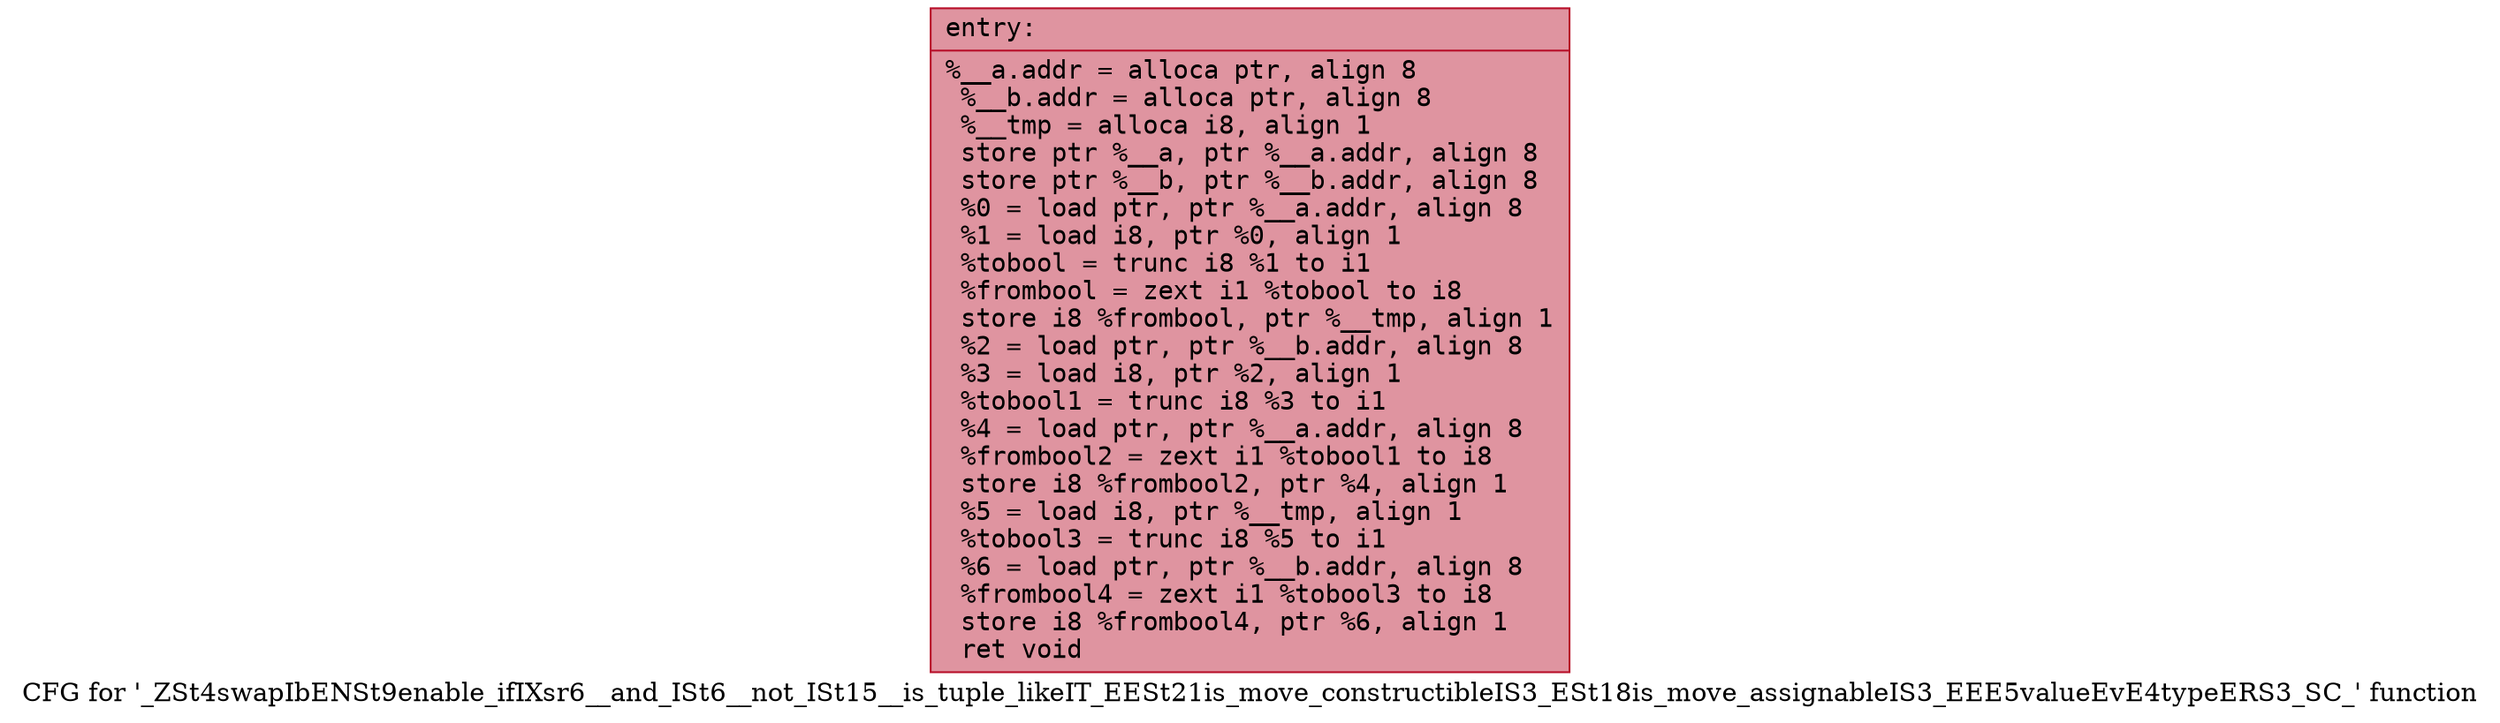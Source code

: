 digraph "CFG for '_ZSt4swapIbENSt9enable_ifIXsr6__and_ISt6__not_ISt15__is_tuple_likeIT_EESt21is_move_constructibleIS3_ESt18is_move_assignableIS3_EEE5valueEvE4typeERS3_SC_' function" {
	label="CFG for '_ZSt4swapIbENSt9enable_ifIXsr6__and_ISt6__not_ISt15__is_tuple_likeIT_EESt21is_move_constructibleIS3_ESt18is_move_assignableIS3_EEE5valueEvE4typeERS3_SC_' function";

	Node0x556c3c7f3ff0 [shape=record,color="#b70d28ff", style=filled, fillcolor="#b70d2870" fontname="Courier",label="{entry:\l|  %__a.addr = alloca ptr, align 8\l  %__b.addr = alloca ptr, align 8\l  %__tmp = alloca i8, align 1\l  store ptr %__a, ptr %__a.addr, align 8\l  store ptr %__b, ptr %__b.addr, align 8\l  %0 = load ptr, ptr %__a.addr, align 8\l  %1 = load i8, ptr %0, align 1\l  %tobool = trunc i8 %1 to i1\l  %frombool = zext i1 %tobool to i8\l  store i8 %frombool, ptr %__tmp, align 1\l  %2 = load ptr, ptr %__b.addr, align 8\l  %3 = load i8, ptr %2, align 1\l  %tobool1 = trunc i8 %3 to i1\l  %4 = load ptr, ptr %__a.addr, align 8\l  %frombool2 = zext i1 %tobool1 to i8\l  store i8 %frombool2, ptr %4, align 1\l  %5 = load i8, ptr %__tmp, align 1\l  %tobool3 = trunc i8 %5 to i1\l  %6 = load ptr, ptr %__b.addr, align 8\l  %frombool4 = zext i1 %tobool3 to i8\l  store i8 %frombool4, ptr %6, align 1\l  ret void\l}"];
}
